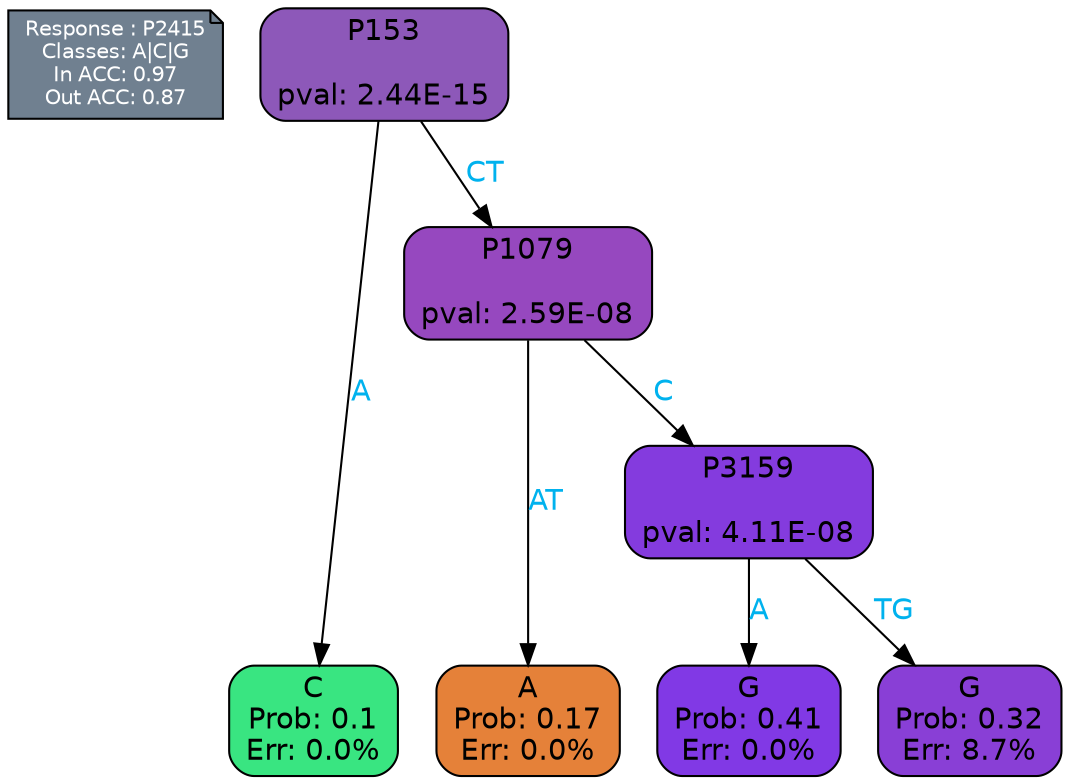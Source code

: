 digraph Tree {
node [shape=box, style="filled, rounded", color="black", fontname=helvetica] ;
graph [ranksep=equally, splines=polylines, bgcolor=transparent, dpi=600] ;
edge [fontname=helvetica] ;
LEGEND [label="Response : P2415
Classes: A|C|G
In ACC: 0.97
Out ACC: 0.87
",shape=note,align=left,style=filled,fillcolor="slategray",fontcolor="white",fontsize=10];1 [label="P153

pval: 2.44E-15", fillcolor="#8d58b9"] ;
2 [label="C
Prob: 0.1
Err: 0.0%", fillcolor="#39e581"] ;
3 [label="P1079

pval: 2.59E-08", fillcolor="#9648bf"] ;
4 [label="A
Prob: 0.17
Err: 0.0%", fillcolor="#e58139"] ;
5 [label="P3159

pval: 4.11E-08", fillcolor="#843bde"] ;
6 [label="G
Prob: 0.41
Err: 0.0%", fillcolor="#8139e5"] ;
7 [label="G
Prob: 0.32
Err: 8.7%", fillcolor="#893fd6"] ;
1 -> 2 [label="A",fontcolor=deepskyblue2] ;
1 -> 3 [label="CT",fontcolor=deepskyblue2] ;
3 -> 4 [label="AT",fontcolor=deepskyblue2] ;
3 -> 5 [label="C",fontcolor=deepskyblue2] ;
5 -> 6 [label="A",fontcolor=deepskyblue2] ;
5 -> 7 [label="TG",fontcolor=deepskyblue2] ;
{rank = same; 2;4;6;7;}{rank = same; LEGEND;1;}}